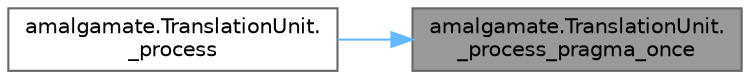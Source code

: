 digraph "amalgamate.TranslationUnit._process_pragma_once"
{
 // LATEX_PDF_SIZE
  bgcolor="transparent";
  edge [fontname=Helvetica,fontsize=10,labelfontname=Helvetica,labelfontsize=10];
  node [fontname=Helvetica,fontsize=10,shape=box,height=0.2,width=0.4];
  rankdir="RL";
  Node1 [id="Node000001",label="amalgamate.TranslationUnit.\l_process_pragma_once",height=0.2,width=0.4,color="gray40", fillcolor="grey60", style="filled", fontcolor="black",tooltip=" "];
  Node1 -> Node2 [id="edge1_Node000001_Node000002",dir="back",color="steelblue1",style="solid",tooltip=" "];
  Node2 [id="Node000002",label="amalgamate.TranslationUnit.\l_process",height=0.2,width=0.4,color="grey40", fillcolor="white", style="filled",URL="$classamalgamate_1_1_translation_unit.html#a4f4447788c34ffdd155a7c4226a6b819",tooltip=" "];
}
